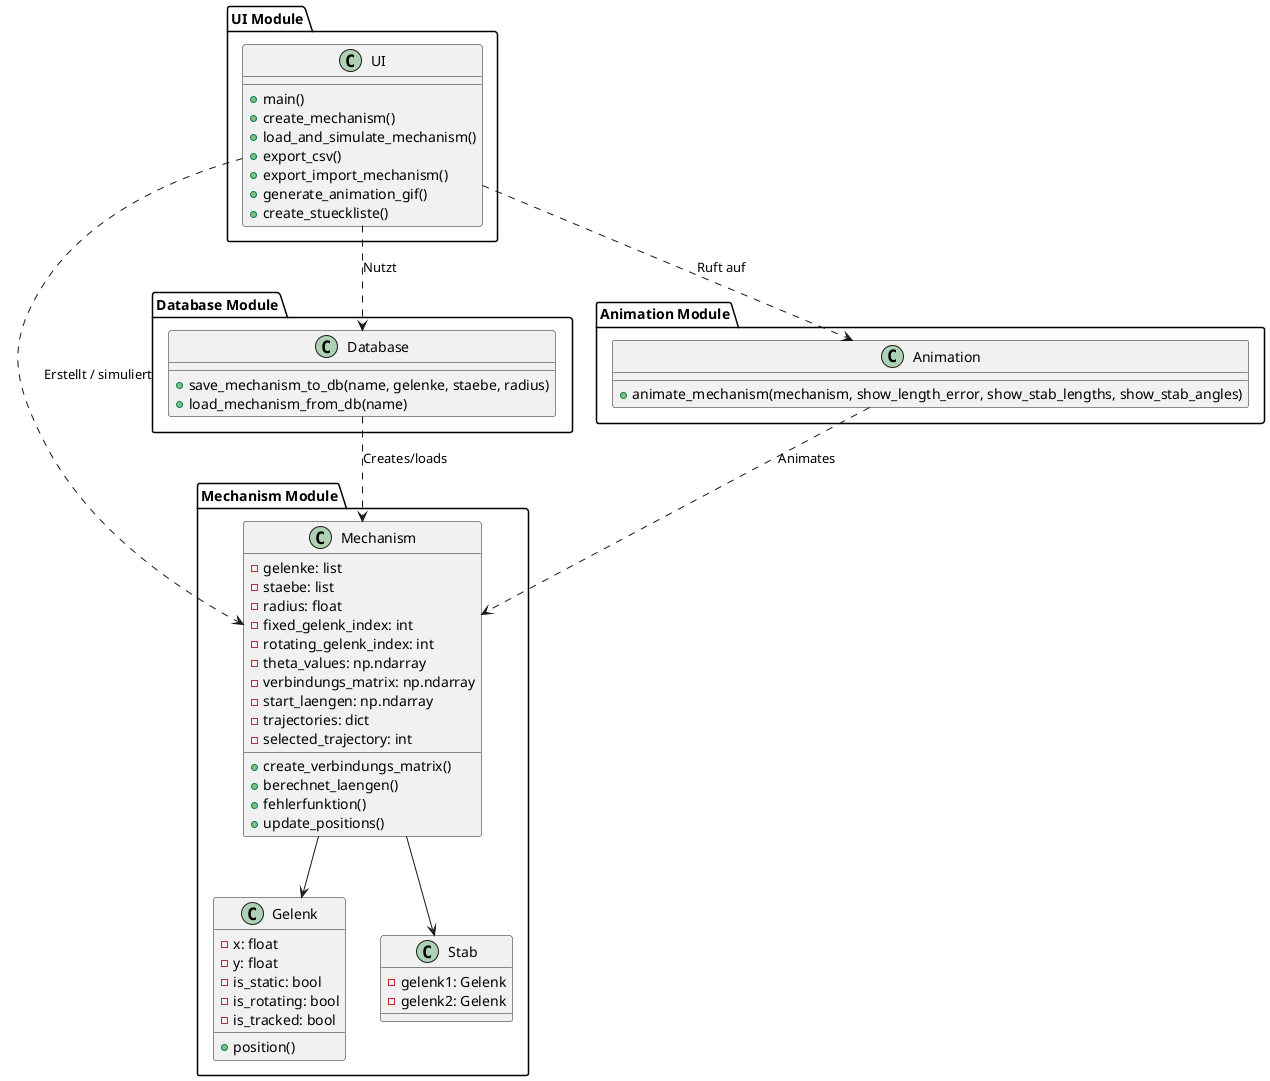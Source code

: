 @startuml
' Package für das Mechanismus-Modul
package "Mechanism Module" {
  class Mechanism {
    - gelenke: list
    - staebe: list
    - radius: float
    - fixed_gelenk_index: int
    - rotating_gelenk_index: int
    - theta_values: np.ndarray
    - verbindungs_matrix: np.ndarray
    - start_laengen: np.ndarray
    - trajectories: dict
    - selected_trajectory: int
    + create_verbindungs_matrix()
    + berechnet_laengen()
    + fehlerfunktion()
    + update_positions()
  }

  class Gelenk {
    - x: float
    - y: float
    - is_static: bool
    - is_rotating: bool
    - is_tracked: bool
    + position()
  }

  class Stab {
    - gelenk1: Gelenk
    - gelenk2: Gelenk
  }

  Mechanism --> Gelenk
  Mechanism --> Stab
}

' Package für das Datenbank-Modul
package "Database Module" {
  ' Obwohl database.py keine Klasse enthält, repräsentieren wir es als Utility "Database".
  class Database {
    + save_mechanism_to_db(name, gelenke, staebe, radius)
    + load_mechanism_from_db(name)
  }
}

' Package für das Animations-Modul
package "Animation Module" {
  ' animation.py enthält die Funktion animate_mechanism, welche wir als Methode in einem Animation Manager darstellen.
  class Animation {
    + animate_mechanism(mechanism, show_length_error, show_stab_lengths, show_stab_angles)
  }
}

' Package für das UI-Modul
package "UI Module" {
  ' ui.py enthält den Code für die Streamlit-basierte Benutzeroberfläche.
  class UI {
    + main()
    + create_mechanism()
    + load_and_simulate_mechanism()
    + export_csv()
    + export_import_mechanism()
    + generate_animation_gif()
    + create_stueckliste()
  }
}

' Beziehungen zwischen den Modulen
Database ..> Mechanism : Creates/loads
Animation ..> Mechanism : Animates
UI ..> Database : Nutzt
UI ..> Animation : Ruft auf
UI ..> Mechanism : Erstellt / simuliert

@enduml